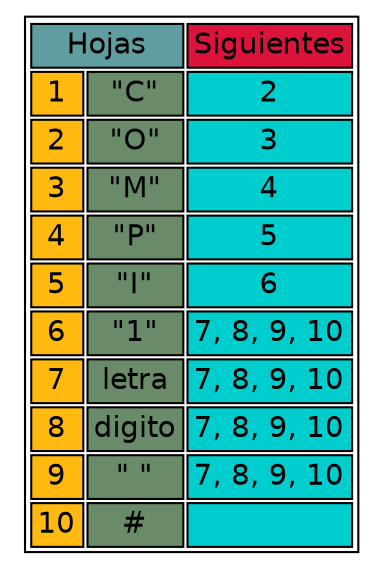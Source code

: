 digraph {
  node [ shape=none fontname=Helvetica ]
 n1 [ label = <
<table>
<tr><td colspan="2" bgcolor="cadetblue">Hojas</td><td colspan="1" bgcolor="crimson">Siguientes</td></tr>
<tr><td bgcolor="darkgoldenrod1">1</td><td bgcolor="darkseagreen4">"C"</td><td bgcolor="cyan3">2</td></tr><tr><td bgcolor="darkgoldenrod1">2</td><td bgcolor="darkseagreen4">"O"</td><td bgcolor="cyan3">3</td></tr><tr><td bgcolor="darkgoldenrod1">3</td><td bgcolor="darkseagreen4">"M"</td><td bgcolor="cyan3">4</td></tr><tr><td bgcolor="darkgoldenrod1">4</td><td bgcolor="darkseagreen4">"P"</td><td bgcolor="cyan3">5</td></tr><tr><td bgcolor="darkgoldenrod1">5</td><td bgcolor="darkseagreen4">"I"</td><td bgcolor="cyan3">6</td></tr><tr><td bgcolor="darkgoldenrod1">6</td><td bgcolor="darkseagreen4">"1"</td><td bgcolor="cyan3">7, 8, 9, 10</td></tr><tr><td bgcolor="darkgoldenrod1">7</td><td bgcolor="darkseagreen4">letra</td><td bgcolor="cyan3">7, 8, 9, 10</td></tr><tr><td bgcolor="darkgoldenrod1">8</td><td bgcolor="darkseagreen4">digito</td><td bgcolor="cyan3">7, 8, 9, 10</td></tr><tr><td bgcolor="darkgoldenrod1">9</td><td bgcolor="darkseagreen4">" "</td><td bgcolor="cyan3">7, 8, 9, 10</td></tr><tr><td bgcolor="darkgoldenrod1">10</td><td bgcolor="darkseagreen4">#</td><td bgcolor="cyan3"></td></tr> </table>>]
}
